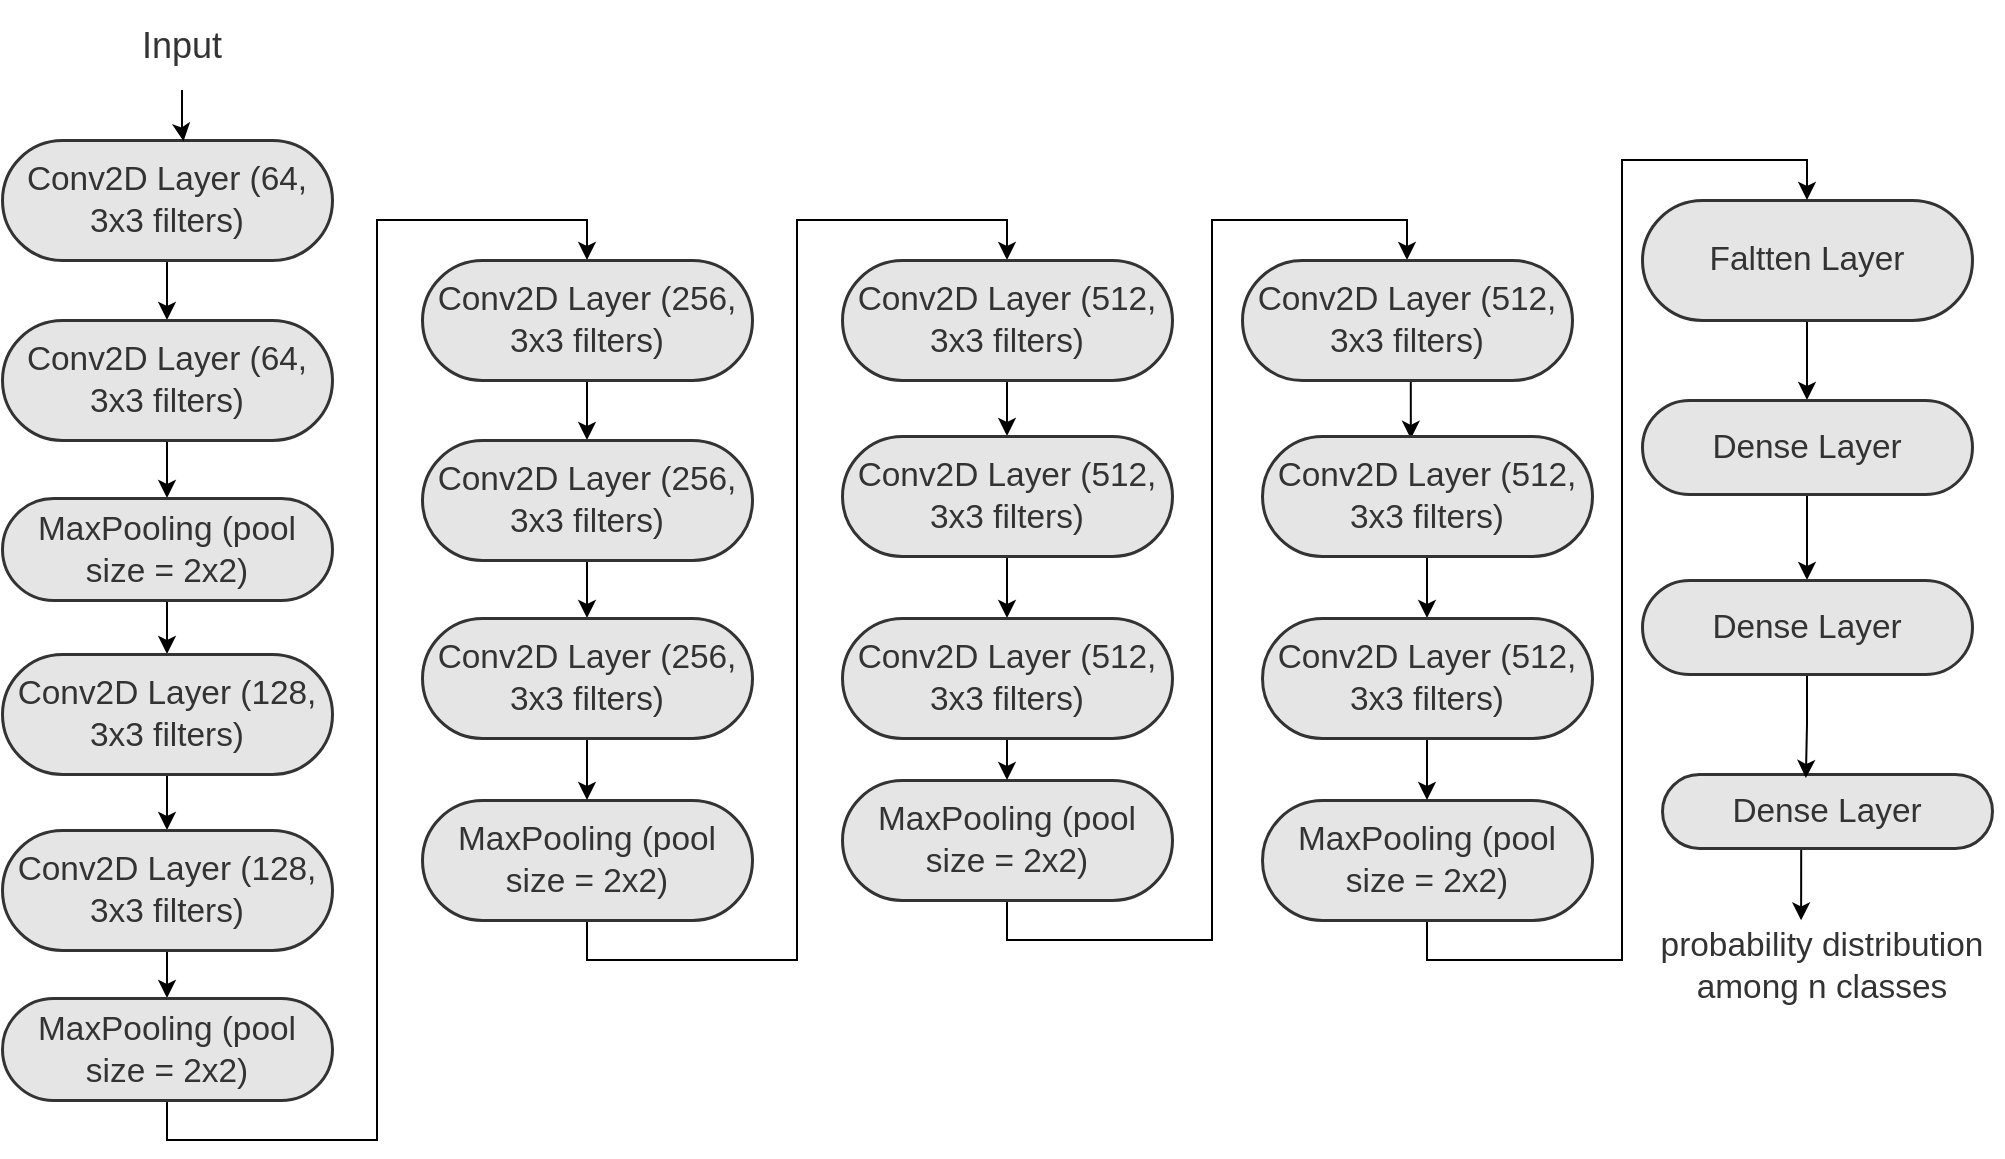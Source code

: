 <mxfile version="14.6.13" type="github">
  <diagram id="SLKKFWkuNuA7ZI9y1Fxe" name="Page-1">
    <mxGraphModel dx="1278" dy="1684" grid="1" gridSize="10" guides="1" tooltips="1" connect="1" arrows="1" fold="1" page="1" pageScale="1" pageWidth="850" pageHeight="1100" math="0" shadow="0">
      <root>
        <mxCell id="0" />
        <mxCell id="1" parent="0" />
        <mxCell id="8dF8WTyqn0-fPs9wlbda-158" style="edgeStyle=orthogonalEdgeStyle;rounded=0;orthogonalLoop=1;jettySize=auto;html=1;exitX=0.5;exitY=1;exitDx=0;exitDy=0;entryX=0.5;entryY=0;entryDx=0;entryDy=0;" edge="1" parent="1" source="8dF8WTyqn0-fPs9wlbda-95" target="8dF8WTyqn0-fPs9wlbda-97">
          <mxGeometry relative="1" as="geometry" />
        </mxCell>
        <UserObject label="Conv2D Layer      (64, 3x3 filters)         " lucidchartObjectId="~4PyKlQCXt-q" id="8dF8WTyqn0-fPs9wlbda-95">
          <mxCell style="html=1;overflow=block;blockSpacing=1;whiteSpace=wrap;rounded=1;arcSize=50;whiteSpace=wrap;fontSize=16.7;fontColor=#333333;spacing=3.8;strokeColor=#333333;strokeOpacity=100;fillOpacity=100;fillColor=#e5e5e5;strokeWidth=1.5;" vertex="1" parent="1">
            <mxGeometry x="100" y="60" width="165" height="60" as="geometry" />
          </mxCell>
        </UserObject>
        <mxCell id="8dF8WTyqn0-fPs9wlbda-159" style="edgeStyle=orthogonalEdgeStyle;rounded=0;orthogonalLoop=1;jettySize=auto;html=1;exitX=0.5;exitY=1;exitDx=0;exitDy=0;entryX=0.5;entryY=0;entryDx=0;entryDy=0;" edge="1" parent="1" source="8dF8WTyqn0-fPs9wlbda-97" target="8dF8WTyqn0-fPs9wlbda-99">
          <mxGeometry relative="1" as="geometry" />
        </mxCell>
        <UserObject label="Conv2D Layer      (64, 3x3 filters)         " lucidchartObjectId="~4PyAKuKR57I" id="8dF8WTyqn0-fPs9wlbda-97">
          <mxCell style="html=1;overflow=block;blockSpacing=1;whiteSpace=wrap;rounded=1;arcSize=50;whiteSpace=wrap;fontSize=16.7;fontColor=#333333;spacing=3.8;strokeColor=#333333;strokeOpacity=100;fillOpacity=100;fillColor=#e5e5e5;strokeWidth=1.5;" vertex="1" parent="1">
            <mxGeometry x="100" y="150" width="165" height="60" as="geometry" />
          </mxCell>
        </UserObject>
        <mxCell id="8dF8WTyqn0-fPs9wlbda-160" style="edgeStyle=orthogonalEdgeStyle;rounded=0;orthogonalLoop=1;jettySize=auto;html=1;exitX=0.5;exitY=1;exitDx=0;exitDy=0;entryX=0.5;entryY=0;entryDx=0;entryDy=0;" edge="1" parent="1" source="8dF8WTyqn0-fPs9wlbda-99" target="8dF8WTyqn0-fPs9wlbda-101">
          <mxGeometry relative="1" as="geometry" />
        </mxCell>
        <UserObject label="MaxPooling      (pool size = 2x2)" lucidchartObjectId="~4PyM3jMeS1W" id="8dF8WTyqn0-fPs9wlbda-99">
          <mxCell style="html=1;overflow=block;blockSpacing=1;whiteSpace=wrap;rounded=1;arcSize=50;whiteSpace=wrap;fontSize=16.7;fontColor=#333333;spacing=3.8;strokeColor=#333333;strokeOpacity=100;fillOpacity=100;fillColor=#e5e5e5;strokeWidth=1.5;" vertex="1" parent="1">
            <mxGeometry x="100" y="239" width="165" height="51" as="geometry" />
          </mxCell>
        </UserObject>
        <mxCell id="8dF8WTyqn0-fPs9wlbda-161" style="edgeStyle=orthogonalEdgeStyle;rounded=0;orthogonalLoop=1;jettySize=auto;html=1;exitX=0.5;exitY=1;exitDx=0;exitDy=0;entryX=0.5;entryY=0;entryDx=0;entryDy=0;" edge="1" parent="1" source="8dF8WTyqn0-fPs9wlbda-101" target="8dF8WTyqn0-fPs9wlbda-103">
          <mxGeometry relative="1" as="geometry" />
        </mxCell>
        <UserObject label="Conv2D Layer      (128, 3x3 filters)         " lucidchartObjectId="m5PyXlGWp8mJ" id="8dF8WTyqn0-fPs9wlbda-101">
          <mxCell style="html=1;overflow=block;blockSpacing=1;whiteSpace=wrap;rounded=1;arcSize=50;whiteSpace=wrap;fontSize=16.7;fontColor=#333333;spacing=3.8;strokeColor=#333333;strokeOpacity=100;fillOpacity=100;fillColor=#e5e5e5;strokeWidth=1.5;" vertex="1" parent="1">
            <mxGeometry x="100" y="317" width="165" height="60" as="geometry" />
          </mxCell>
        </UserObject>
        <mxCell id="8dF8WTyqn0-fPs9wlbda-162" style="edgeStyle=orthogonalEdgeStyle;rounded=0;orthogonalLoop=1;jettySize=auto;html=1;exitX=0.5;exitY=1;exitDx=0;exitDy=0;entryX=0.5;entryY=0;entryDx=0;entryDy=0;" edge="1" parent="1" source="8dF8WTyqn0-fPs9wlbda-103" target="8dF8WTyqn0-fPs9wlbda-105">
          <mxGeometry relative="1" as="geometry" />
        </mxCell>
        <UserObject label="Conv2D Layer      (128, 3x3 filters)         " lucidchartObjectId="m5PyTUAXMyqm" id="8dF8WTyqn0-fPs9wlbda-103">
          <mxCell style="html=1;overflow=block;blockSpacing=1;whiteSpace=wrap;rounded=1;arcSize=50;whiteSpace=wrap;fontSize=16.7;fontColor=#333333;spacing=3.8;strokeColor=#333333;strokeOpacity=100;fillOpacity=100;fillColor=#e5e5e5;strokeWidth=1.5;" vertex="1" parent="1">
            <mxGeometry x="100" y="405" width="165" height="60" as="geometry" />
          </mxCell>
        </UserObject>
        <mxCell id="8dF8WTyqn0-fPs9wlbda-163" style="edgeStyle=orthogonalEdgeStyle;rounded=0;orthogonalLoop=1;jettySize=auto;html=1;exitX=0.5;exitY=1;exitDx=0;exitDy=0;entryX=0.5;entryY=0;entryDx=0;entryDy=0;" edge="1" parent="1" source="8dF8WTyqn0-fPs9wlbda-105" target="8dF8WTyqn0-fPs9wlbda-107">
          <mxGeometry relative="1" as="geometry" />
        </mxCell>
        <UserObject label="MaxPooling      (pool size = 2x2)" lucidchartObjectId="m5PywDav7v7n" id="8dF8WTyqn0-fPs9wlbda-105">
          <mxCell style="html=1;overflow=block;blockSpacing=1;whiteSpace=wrap;rounded=1;arcSize=50;whiteSpace=wrap;fontSize=16.7;fontColor=#333333;spacing=3.8;strokeColor=#333333;strokeOpacity=100;fillOpacity=100;fillColor=#e5e5e5;strokeWidth=1.5;" vertex="1" parent="1">
            <mxGeometry x="100" y="489" width="165" height="51" as="geometry" />
          </mxCell>
        </UserObject>
        <mxCell id="8dF8WTyqn0-fPs9wlbda-164" style="edgeStyle=orthogonalEdgeStyle;rounded=0;orthogonalLoop=1;jettySize=auto;html=1;exitX=0.5;exitY=1;exitDx=0;exitDy=0;entryX=0.5;entryY=0;entryDx=0;entryDy=0;" edge="1" parent="1" source="8dF8WTyqn0-fPs9wlbda-107" target="8dF8WTyqn0-fPs9wlbda-109">
          <mxGeometry relative="1" as="geometry" />
        </mxCell>
        <UserObject label="Conv2D Layer      (256, 3x3 filters)         " lucidchartObjectId="-5PykQrndoN7" id="8dF8WTyqn0-fPs9wlbda-107">
          <mxCell style="html=1;overflow=block;blockSpacing=1;whiteSpace=wrap;rounded=1;arcSize=50;whiteSpace=wrap;fontSize=16.7;fontColor=#333333;spacing=3.8;strokeColor=#333333;strokeOpacity=100;fillOpacity=100;fillColor=#e5e5e5;strokeWidth=1.5;" vertex="1" parent="1">
            <mxGeometry x="310" y="120" width="165" height="60" as="geometry" />
          </mxCell>
        </UserObject>
        <mxCell id="8dF8WTyqn0-fPs9wlbda-165" style="edgeStyle=orthogonalEdgeStyle;rounded=0;orthogonalLoop=1;jettySize=auto;html=1;exitX=0.5;exitY=1;exitDx=0;exitDy=0;entryX=0.5;entryY=0;entryDx=0;entryDy=0;" edge="1" parent="1" source="8dF8WTyqn0-fPs9wlbda-109" target="8dF8WTyqn0-fPs9wlbda-114">
          <mxGeometry relative="1" as="geometry" />
        </mxCell>
        <UserObject label="Conv2D Layer      (256, 3x3 filters)         " lucidchartObjectId="-5PyzjLJewwP" id="8dF8WTyqn0-fPs9wlbda-109">
          <mxCell style="html=1;overflow=block;blockSpacing=1;whiteSpace=wrap;rounded=1;arcSize=50;whiteSpace=wrap;fontSize=16.7;fontColor=#333333;spacing=3.8;strokeColor=#333333;strokeOpacity=100;fillOpacity=100;fillColor=#e5e5e5;strokeWidth=1.5;" vertex="1" parent="1">
            <mxGeometry x="310" y="210" width="165" height="60" as="geometry" />
          </mxCell>
        </UserObject>
        <mxCell id="8dF8WTyqn0-fPs9wlbda-167" style="edgeStyle=orthogonalEdgeStyle;rounded=0;orthogonalLoop=1;jettySize=auto;html=1;exitX=0.5;exitY=1;exitDx=0;exitDy=0;entryX=0.5;entryY=0;entryDx=0;entryDy=0;" edge="1" parent="1" source="8dF8WTyqn0-fPs9wlbda-111" target="8dF8WTyqn0-fPs9wlbda-116">
          <mxGeometry relative="1" as="geometry" />
        </mxCell>
        <UserObject label="MaxPooling      (pool size = 2x2)" lucidchartObjectId="-5Py5rm~ig~E" id="8dF8WTyqn0-fPs9wlbda-111">
          <mxCell style="html=1;overflow=block;blockSpacing=1;whiteSpace=wrap;rounded=1;arcSize=50;whiteSpace=wrap;fontSize=16.7;fontColor=#333333;spacing=3.8;strokeColor=#333333;strokeOpacity=100;fillOpacity=100;fillColor=#e5e5e5;strokeWidth=1.5;" vertex="1" parent="1">
            <mxGeometry x="310" y="390" width="165" height="60" as="geometry" />
          </mxCell>
        </UserObject>
        <mxCell id="8dF8WTyqn0-fPs9wlbda-166" style="edgeStyle=orthogonalEdgeStyle;rounded=0;orthogonalLoop=1;jettySize=auto;html=1;exitX=0.5;exitY=1;exitDx=0;exitDy=0;entryX=0.5;entryY=0;entryDx=0;entryDy=0;" edge="1" parent="1" source="8dF8WTyqn0-fPs9wlbda-114" target="8dF8WTyqn0-fPs9wlbda-111">
          <mxGeometry relative="1" as="geometry" />
        </mxCell>
        <UserObject label="Conv2D Layer      (256, 3x3 filters)         " lucidchartObjectId="-5PyetL1f2k8" id="8dF8WTyqn0-fPs9wlbda-114">
          <mxCell style="html=1;overflow=block;blockSpacing=1;whiteSpace=wrap;rounded=1;arcSize=50;whiteSpace=wrap;fontSize=16.7;fontColor=#333333;spacing=3.8;strokeColor=#333333;strokeOpacity=100;fillOpacity=100;fillColor=#e5e5e5;strokeWidth=1.5;" vertex="1" parent="1">
            <mxGeometry x="310" y="299" width="165" height="60" as="geometry" />
          </mxCell>
        </UserObject>
        <mxCell id="8dF8WTyqn0-fPs9wlbda-168" style="edgeStyle=orthogonalEdgeStyle;rounded=0;orthogonalLoop=1;jettySize=auto;html=1;exitX=0.5;exitY=1;exitDx=0;exitDy=0;entryX=0.5;entryY=0;entryDx=0;entryDy=0;" edge="1" parent="1" source="8dF8WTyqn0-fPs9wlbda-116" target="8dF8WTyqn0-fPs9wlbda-118">
          <mxGeometry relative="1" as="geometry" />
        </mxCell>
        <UserObject label="Conv2D Layer      (512, 3x3 filters)         " lucidchartObjectId="B6PyI6CBR1lK" id="8dF8WTyqn0-fPs9wlbda-116">
          <mxCell style="html=1;overflow=block;blockSpacing=1;whiteSpace=wrap;rounded=1;arcSize=50;whiteSpace=wrap;fontSize=16.7;fontColor=#333333;spacing=3.8;strokeColor=#333333;strokeOpacity=100;fillOpacity=100;fillColor=#e5e5e5;strokeWidth=1.5;" vertex="1" parent="1">
            <mxGeometry x="520" y="120" width="165" height="60" as="geometry" />
          </mxCell>
        </UserObject>
        <mxCell id="8dF8WTyqn0-fPs9wlbda-169" style="edgeStyle=orthogonalEdgeStyle;rounded=0;orthogonalLoop=1;jettySize=auto;html=1;exitX=0.5;exitY=1;exitDx=0;exitDy=0;entryX=0.5;entryY=0;entryDx=0;entryDy=0;" edge="1" parent="1" source="8dF8WTyqn0-fPs9wlbda-118" target="8dF8WTyqn0-fPs9wlbda-123">
          <mxGeometry relative="1" as="geometry" />
        </mxCell>
        <UserObject label="Conv2D Layer      (512, 3x3 filters)         " lucidchartObjectId="B6PysOwoispX" id="8dF8WTyqn0-fPs9wlbda-118">
          <mxCell style="html=1;overflow=block;blockSpacing=1;whiteSpace=wrap;rounded=1;arcSize=50;whiteSpace=wrap;fontSize=16.7;fontColor=#333333;spacing=3.8;strokeColor=#333333;strokeOpacity=100;fillOpacity=100;fillColor=#e5e5e5;strokeWidth=1.5;" vertex="1" parent="1">
            <mxGeometry x="520" y="208" width="165" height="60" as="geometry" />
          </mxCell>
        </UserObject>
        <mxCell id="8dF8WTyqn0-fPs9wlbda-171" style="edgeStyle=orthogonalEdgeStyle;rounded=0;orthogonalLoop=1;jettySize=auto;html=1;exitX=0.5;exitY=1;exitDx=0;exitDy=0;entryX=0.5;entryY=0;entryDx=0;entryDy=0;" edge="1" parent="1" source="8dF8WTyqn0-fPs9wlbda-120" target="8dF8WTyqn0-fPs9wlbda-130">
          <mxGeometry relative="1" as="geometry">
            <Array as="points">
              <mxPoint x="603" y="460" />
              <mxPoint x="705" y="460" />
              <mxPoint x="705" y="100" />
              <mxPoint x="803" y="100" />
            </Array>
          </mxGeometry>
        </mxCell>
        <UserObject label="MaxPooling      (pool size = 2x2)" lucidchartObjectId="B6PyXR6HBno2" id="8dF8WTyqn0-fPs9wlbda-120">
          <mxCell style="html=1;overflow=block;blockSpacing=1;whiteSpace=wrap;rounded=1;arcSize=50;whiteSpace=wrap;fontSize=16.7;fontColor=#333333;spacing=3.8;strokeColor=#333333;strokeOpacity=100;fillOpacity=100;fillColor=#e5e5e5;strokeWidth=1.5;" vertex="1" parent="1">
            <mxGeometry x="520" y="380" width="165" height="60" as="geometry" />
          </mxCell>
        </UserObject>
        <mxCell id="8dF8WTyqn0-fPs9wlbda-170" style="edgeStyle=orthogonalEdgeStyle;rounded=0;orthogonalLoop=1;jettySize=auto;html=1;exitX=0.5;exitY=1;exitDx=0;exitDy=0;entryX=0.5;entryY=0;entryDx=0;entryDy=0;" edge="1" parent="1" source="8dF8WTyqn0-fPs9wlbda-123" target="8dF8WTyqn0-fPs9wlbda-120">
          <mxGeometry relative="1" as="geometry" />
        </mxCell>
        <UserObject label="Conv2D Layer      (512, 3x3 filters)         " lucidchartObjectId="B6PyO1Msq0X5" id="8dF8WTyqn0-fPs9wlbda-123">
          <mxCell style="html=1;overflow=block;blockSpacing=1;whiteSpace=wrap;rounded=1;arcSize=50;whiteSpace=wrap;fontSize=16.7;fontColor=#333333;spacing=3.8;strokeColor=#333333;strokeOpacity=100;fillOpacity=100;fillColor=#e5e5e5;strokeWidth=1.5;" vertex="1" parent="1">
            <mxGeometry x="520" y="299" width="165" height="60" as="geometry" />
          </mxCell>
        </UserObject>
        <UserObject label="probability distribution among n classes" lucidchartObjectId="46PyHdsDiIsM" id="8dF8WTyqn0-fPs9wlbda-125">
          <mxCell style="html=1;overflow=block;blockSpacing=1;whiteSpace=wrap;strokeColor=none;fillColor=none;whiteSpace=wrap;fontSize=16.7;fontColor=#333333;spacing=0;strokeWidth=1.5;" vertex="1" parent="1">
            <mxGeometry x="920" y="450" width="180" height="45" as="geometry" />
          </mxCell>
        </UserObject>
        <mxCell id="8dF8WTyqn0-fPs9wlbda-176" style="edgeStyle=orthogonalEdgeStyle;rounded=0;orthogonalLoop=1;jettySize=auto;html=1;exitX=0.5;exitY=1;exitDx=0;exitDy=0;" edge="1" parent="1" source="8dF8WTyqn0-fPs9wlbda-126" target="8dF8WTyqn0-fPs9wlbda-127">
          <mxGeometry relative="1" as="geometry" />
        </mxCell>
        <UserObject label="Faltten Layer" lucidchartObjectId="46PykARX0P32" id="8dF8WTyqn0-fPs9wlbda-126">
          <mxCell style="html=1;overflow=block;blockSpacing=1;whiteSpace=wrap;rounded=1;arcSize=50;whiteSpace=wrap;fontSize=16.7;fontColor=#333333;spacing=3.8;strokeColor=#333333;strokeOpacity=100;fillOpacity=100;fillColor=#e5e5e5;strokeWidth=1.5;" vertex="1" parent="1">
            <mxGeometry x="920" y="90" width="165" height="60" as="geometry" />
          </mxCell>
        </UserObject>
        <mxCell id="8dF8WTyqn0-fPs9wlbda-177" style="edgeStyle=orthogonalEdgeStyle;rounded=0;orthogonalLoop=1;jettySize=auto;html=1;exitX=0.5;exitY=1;exitDx=0;exitDy=0;entryX=0.5;entryY=0;entryDx=0;entryDy=0;" edge="1" parent="1" source="8dF8WTyqn0-fPs9wlbda-127" target="8dF8WTyqn0-fPs9wlbda-155">
          <mxGeometry relative="1" as="geometry" />
        </mxCell>
        <UserObject label="Dense Layer " lucidchartObjectId="46PyG2i6S9c_" id="8dF8WTyqn0-fPs9wlbda-127">
          <mxCell style="html=1;overflow=block;blockSpacing=1;whiteSpace=wrap;rounded=1;arcSize=50;whiteSpace=wrap;fontSize=16.7;fontColor=#333333;spacing=3.8;strokeColor=#333333;strokeOpacity=100;fillOpacity=100;fillColor=#e5e5e5;strokeWidth=1.5;" vertex="1" parent="1">
            <mxGeometry x="920" y="190" width="165" height="47" as="geometry" />
          </mxCell>
        </UserObject>
        <mxCell id="8dF8WTyqn0-fPs9wlbda-182" style="edgeStyle=orthogonalEdgeStyle;rounded=0;orthogonalLoop=1;jettySize=auto;html=1;exitX=0.5;exitY=1;exitDx=0;exitDy=0;entryX=0.442;entryY=0.004;entryDx=0;entryDy=0;entryPerimeter=0;" edge="1" parent="1" source="8dF8WTyqn0-fPs9wlbda-129" target="8dF8WTyqn0-fPs9wlbda-125">
          <mxGeometry relative="1" as="geometry" />
        </mxCell>
        <UserObject label="Dense Layer" lucidchartObjectId="46Py1PbpLE._" id="8dF8WTyqn0-fPs9wlbda-129">
          <mxCell style="html=1;overflow=block;blockSpacing=1;whiteSpace=wrap;rounded=1;arcSize=50;whiteSpace=wrap;fontSize=16.7;fontColor=#333333;spacing=3.8;strokeColor=#333333;strokeOpacity=100;fillOpacity=100;fillColor=#e5e5e5;strokeWidth=1.5;" vertex="1" parent="1">
            <mxGeometry x="930" y="377" width="165" height="37" as="geometry" />
          </mxCell>
        </UserObject>
        <mxCell id="8dF8WTyqn0-fPs9wlbda-172" style="edgeStyle=orthogonalEdgeStyle;rounded=0;orthogonalLoop=1;jettySize=auto;html=1;exitX=0.5;exitY=1;exitDx=0;exitDy=0;entryX=0.451;entryY=0.023;entryDx=0;entryDy=0;entryPerimeter=0;" edge="1" parent="1" source="8dF8WTyqn0-fPs9wlbda-130" target="8dF8WTyqn0-fPs9wlbda-132">
          <mxGeometry relative="1" as="geometry" />
        </mxCell>
        <UserObject label="Conv2D Layer      (512, 3x3 filters)         " lucidchartObjectId="46PyaKvx2smK" id="8dF8WTyqn0-fPs9wlbda-130">
          <mxCell style="html=1;overflow=block;blockSpacing=1;whiteSpace=wrap;rounded=1;arcSize=50;whiteSpace=wrap;fontSize=16.7;fontColor=#333333;spacing=3.8;strokeColor=#333333;strokeOpacity=100;fillOpacity=100;fillColor=#e5e5e5;strokeWidth=1.5;" vertex="1" parent="1">
            <mxGeometry x="720" y="120" width="165" height="60" as="geometry" />
          </mxCell>
        </UserObject>
        <mxCell id="8dF8WTyqn0-fPs9wlbda-173" style="edgeStyle=orthogonalEdgeStyle;rounded=0;orthogonalLoop=1;jettySize=auto;html=1;exitX=0.5;exitY=1;exitDx=0;exitDy=0;entryX=0.5;entryY=0;entryDx=0;entryDy=0;" edge="1" parent="1" source="8dF8WTyqn0-fPs9wlbda-132" target="8dF8WTyqn0-fPs9wlbda-137">
          <mxGeometry relative="1" as="geometry" />
        </mxCell>
        <UserObject label="Conv2D Layer      (512, 3x3 filters)         " lucidchartObjectId="46PyiZrTgx9A" id="8dF8WTyqn0-fPs9wlbda-132">
          <mxCell style="html=1;overflow=block;blockSpacing=1;whiteSpace=wrap;rounded=1;arcSize=50;whiteSpace=wrap;fontSize=16.7;fontColor=#333333;spacing=3.8;strokeColor=#333333;strokeOpacity=100;fillOpacity=100;fillColor=#e5e5e5;strokeWidth=1.5;" vertex="1" parent="1">
            <mxGeometry x="730" y="208" width="165" height="60" as="geometry" />
          </mxCell>
        </UserObject>
        <mxCell id="8dF8WTyqn0-fPs9wlbda-175" style="edgeStyle=orthogonalEdgeStyle;rounded=0;orthogonalLoop=1;jettySize=auto;html=1;exitX=0.5;exitY=1;exitDx=0;exitDy=0;entryX=0.5;entryY=0;entryDx=0;entryDy=0;" edge="1" parent="1" source="8dF8WTyqn0-fPs9wlbda-134" target="8dF8WTyqn0-fPs9wlbda-126">
          <mxGeometry relative="1" as="geometry">
            <Array as="points">
              <mxPoint x="813" y="470" />
              <mxPoint x="910" y="470" />
              <mxPoint x="910" y="70" />
              <mxPoint x="1003" y="70" />
            </Array>
          </mxGeometry>
        </mxCell>
        <UserObject label="MaxPooling      (pool size = 2x2)" lucidchartObjectId="46PyeTGIf3vz" id="8dF8WTyqn0-fPs9wlbda-134">
          <mxCell style="html=1;overflow=block;blockSpacing=1;whiteSpace=wrap;rounded=1;arcSize=50;whiteSpace=wrap;fontSize=16.7;fontColor=#333333;spacing=3.8;strokeColor=#333333;strokeOpacity=100;fillOpacity=100;fillColor=#e5e5e5;strokeWidth=1.5;" vertex="1" parent="1">
            <mxGeometry x="730" y="390" width="165" height="60" as="geometry" />
          </mxCell>
        </UserObject>
        <mxCell id="8dF8WTyqn0-fPs9wlbda-174" style="edgeStyle=orthogonalEdgeStyle;rounded=0;orthogonalLoop=1;jettySize=auto;html=1;exitX=0.5;exitY=1;exitDx=0;exitDy=0;entryX=0.5;entryY=0;entryDx=0;entryDy=0;" edge="1" parent="1" source="8dF8WTyqn0-fPs9wlbda-137" target="8dF8WTyqn0-fPs9wlbda-134">
          <mxGeometry relative="1" as="geometry" />
        </mxCell>
        <UserObject label="Conv2D Layer      (512, 3x3 filters)         " lucidchartObjectId="46PyF5s.xgfl" id="8dF8WTyqn0-fPs9wlbda-137">
          <mxCell style="html=1;overflow=block;blockSpacing=1;whiteSpace=wrap;rounded=1;arcSize=50;whiteSpace=wrap;fontSize=16.7;fontColor=#333333;spacing=3.8;strokeColor=#333333;strokeOpacity=100;fillOpacity=100;fillColor=#e5e5e5;strokeWidth=1.5;" vertex="1" parent="1">
            <mxGeometry x="730" y="299" width="165" height="60" as="geometry" />
          </mxCell>
        </UserObject>
        <mxCell id="8dF8WTyqn0-fPs9wlbda-180" style="edgeStyle=orthogonalEdgeStyle;rounded=0;orthogonalLoop=1;jettySize=auto;html=1;exitX=0.5;exitY=1;exitDx=0;exitDy=0;entryX=0.436;entryY=0.054;entryDx=0;entryDy=0;entryPerimeter=0;" edge="1" parent="1" source="8dF8WTyqn0-fPs9wlbda-155" target="8dF8WTyqn0-fPs9wlbda-129">
          <mxGeometry relative="1" as="geometry" />
        </mxCell>
        <UserObject label="Dense Layer " lucidchartObjectId="46PyG2i6S9c_" id="8dF8WTyqn0-fPs9wlbda-155">
          <mxCell style="html=1;overflow=block;blockSpacing=1;whiteSpace=wrap;rounded=1;arcSize=50;whiteSpace=wrap;fontSize=16.7;fontColor=#333333;spacing=3.8;strokeColor=#333333;strokeOpacity=100;fillOpacity=100;fillColor=#e5e5e5;strokeWidth=1.5;" vertex="1" parent="1">
            <mxGeometry x="920" y="280" width="165" height="47" as="geometry" />
          </mxCell>
        </UserObject>
        <mxCell id="8dF8WTyqn0-fPs9wlbda-157" style="edgeStyle=orthogonalEdgeStyle;rounded=0;orthogonalLoop=1;jettySize=auto;html=1;entryX=0.55;entryY=0.01;entryDx=0;entryDy=0;entryPerimeter=0;" edge="1" parent="1" source="8dF8WTyqn0-fPs9wlbda-156" target="8dF8WTyqn0-fPs9wlbda-95">
          <mxGeometry relative="1" as="geometry" />
        </mxCell>
        <UserObject label="&lt;font style=&quot;font-size: 18px&quot;&gt;Input&lt;/font&gt;" lucidchartObjectId="46PyHdsDiIsM" id="8dF8WTyqn0-fPs9wlbda-156">
          <mxCell style="html=1;overflow=block;blockSpacing=1;whiteSpace=wrap;strokeColor=none;fillColor=none;whiteSpace=wrap;fontSize=16.7;fontColor=#333333;spacing=0;strokeWidth=1.5;" vertex="1" parent="1">
            <mxGeometry x="100" y="-10" width="180" height="45" as="geometry" />
          </mxCell>
        </UserObject>
      </root>
    </mxGraphModel>
  </diagram>
</mxfile>
